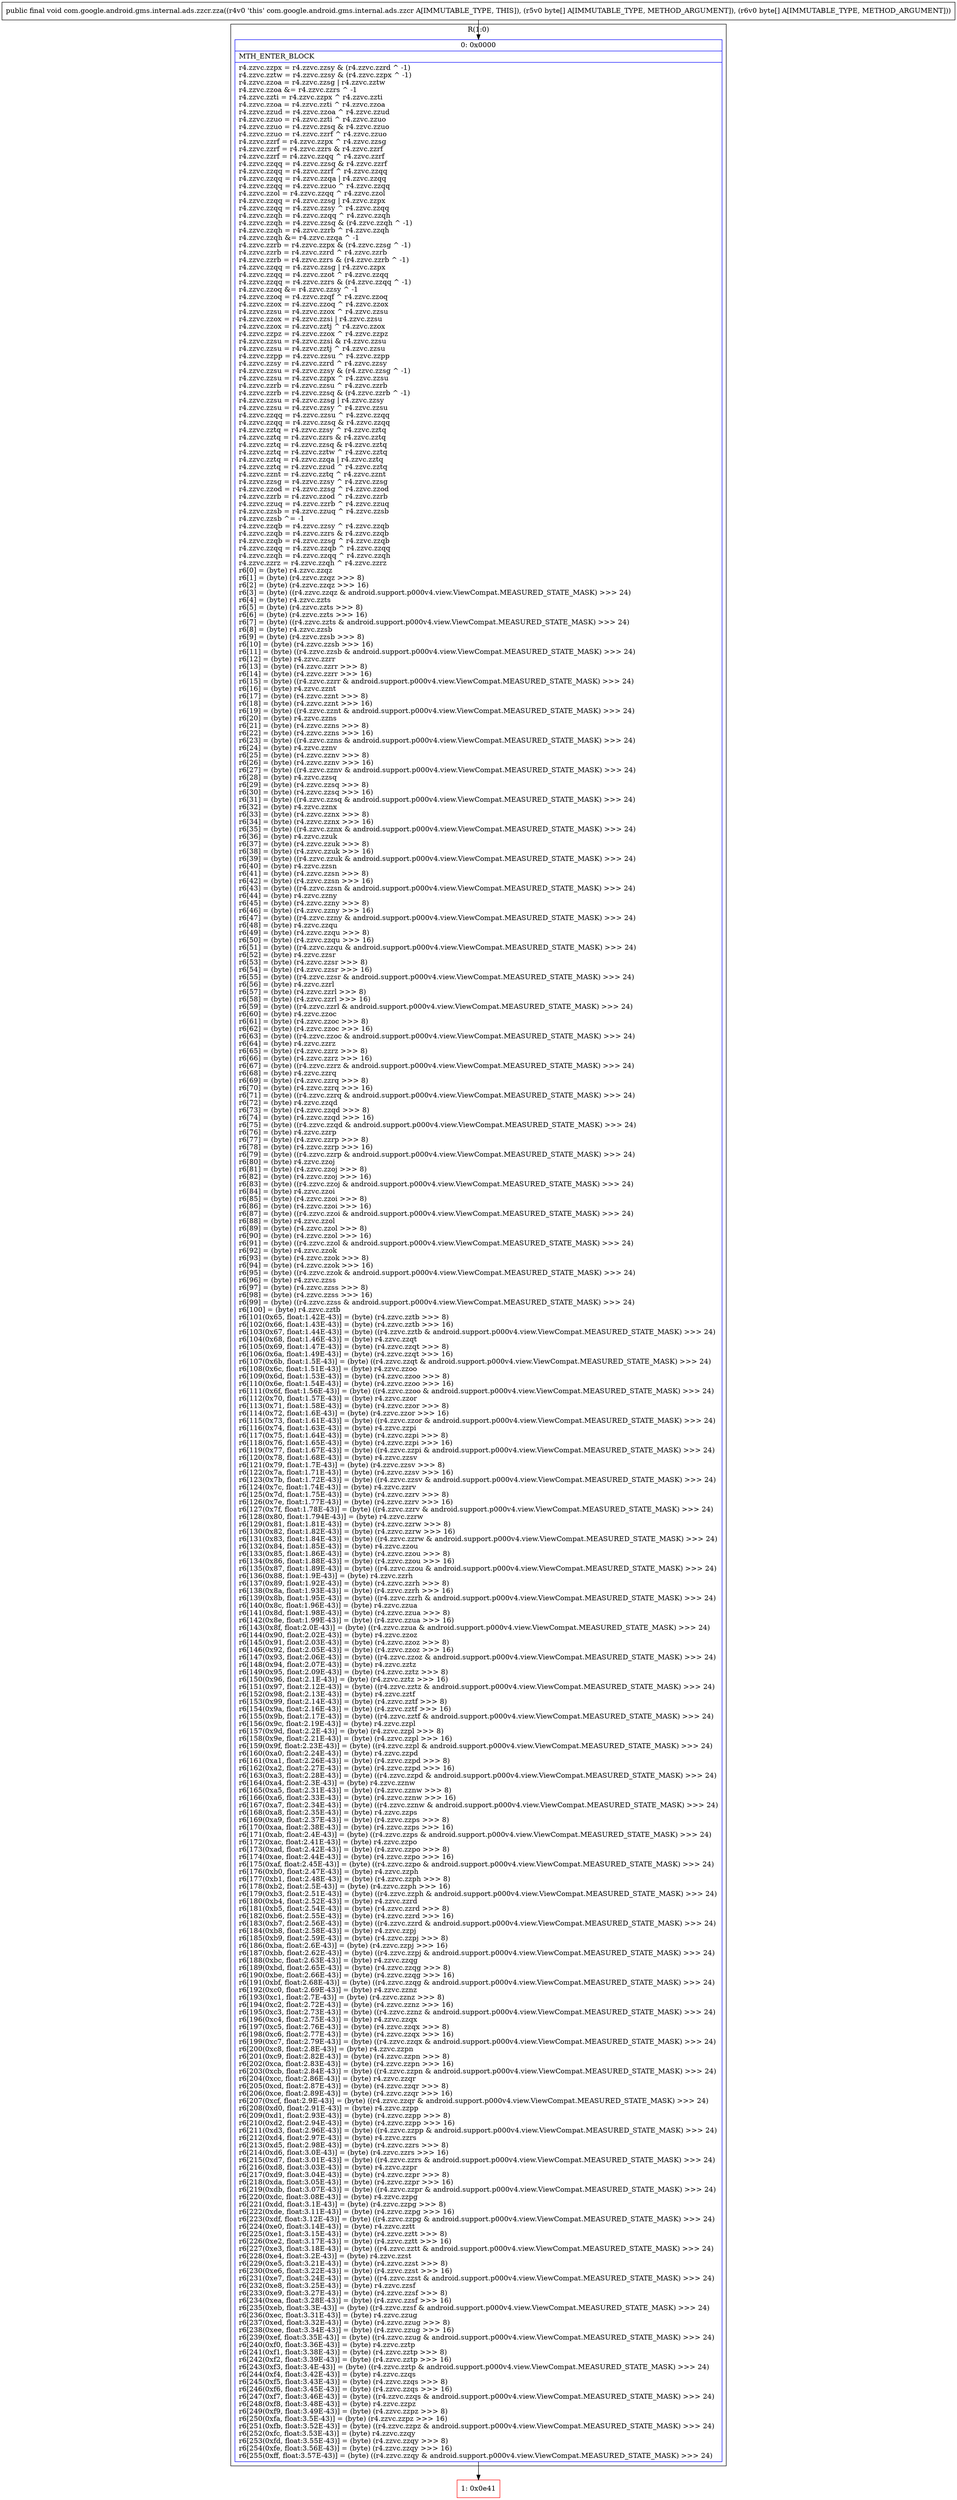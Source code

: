 digraph "CFG forcom.google.android.gms.internal.ads.zzcr.zza([B[B)V" {
subgraph cluster_Region_428920233 {
label = "R(1:0)";
node [shape=record,color=blue];
Node_0 [shape=record,label="{0\:\ 0x0000|MTH_ENTER_BLOCK\l|r4.zzvc.zzpx = r4.zzvc.zzsy & (r4.zzvc.zzrd ^ \-1)\lr4.zzvc.zztw = r4.zzvc.zzsy & (r4.zzvc.zzpx ^ \-1)\lr4.zzvc.zzoa = r4.zzvc.zzsg \| r4.zzvc.zztw\lr4.zzvc.zzoa &= r4.zzvc.zzrs ^ \-1\lr4.zzvc.zzti = r4.zzvc.zzpx ^ r4.zzvc.zzti\lr4.zzvc.zzoa = r4.zzvc.zzti ^ r4.zzvc.zzoa\lr4.zzvc.zzud = r4.zzvc.zzoa ^ r4.zzvc.zzud\lr4.zzvc.zzuo = r4.zzvc.zzti ^ r4.zzvc.zzuo\lr4.zzvc.zzuo = r4.zzvc.zzsq & r4.zzvc.zzuo\lr4.zzvc.zzuo = r4.zzvc.zzrf ^ r4.zzvc.zzuo\lr4.zzvc.zzrf = r4.zzvc.zzpx ^ r4.zzvc.zzsg\lr4.zzvc.zzrf = r4.zzvc.zzrs & r4.zzvc.zzrf\lr4.zzvc.zzrf = r4.zzvc.zzqq ^ r4.zzvc.zzrf\lr4.zzvc.zzqq = r4.zzvc.zzsq & r4.zzvc.zzrf\lr4.zzvc.zzqq = r4.zzvc.zzrf ^ r4.zzvc.zzqq\lr4.zzvc.zzqq = r4.zzvc.zzqa \| r4.zzvc.zzqq\lr4.zzvc.zzqq = r4.zzvc.zzuo ^ r4.zzvc.zzqq\lr4.zzvc.zzol = r4.zzvc.zzqq ^ r4.zzvc.zzol\lr4.zzvc.zzqq = r4.zzvc.zzsg \| r4.zzvc.zzpx\lr4.zzvc.zzqq = r4.zzvc.zzsy ^ r4.zzvc.zzqq\lr4.zzvc.zzqh = r4.zzvc.zzqq ^ r4.zzvc.zzqh\lr4.zzvc.zzqh = r4.zzvc.zzsq & (r4.zzvc.zzqh ^ \-1)\lr4.zzvc.zzqh = r4.zzvc.zzrb ^ r4.zzvc.zzqh\lr4.zzvc.zzqh &= r4.zzvc.zzqa ^ \-1\lr4.zzvc.zzrb = r4.zzvc.zzpx & (r4.zzvc.zzsg ^ \-1)\lr4.zzvc.zzrb = r4.zzvc.zzrd ^ r4.zzvc.zzrb\lr4.zzvc.zzrb = r4.zzvc.zzrs & (r4.zzvc.zzrb ^ \-1)\lr4.zzvc.zzqq = r4.zzvc.zzsg \| r4.zzvc.zzpx\lr4.zzvc.zzqq = r4.zzvc.zzot ^ r4.zzvc.zzqq\lr4.zzvc.zzqq = r4.zzvc.zzrs & (r4.zzvc.zzqq ^ \-1)\lr4.zzvc.zzoq &= r4.zzvc.zzsy ^ \-1\lr4.zzvc.zzoq = r4.zzvc.zzqf ^ r4.zzvc.zzoq\lr4.zzvc.zzox = r4.zzvc.zzoq ^ r4.zzvc.zzox\lr4.zzvc.zzsu = r4.zzvc.zzox ^ r4.zzvc.zzsu\lr4.zzvc.zzox = r4.zzvc.zzsi \| r4.zzvc.zzsu\lr4.zzvc.zzox = r4.zzvc.zztj ^ r4.zzvc.zzox\lr4.zzvc.zzpz = r4.zzvc.zzox ^ r4.zzvc.zzpz\lr4.zzvc.zzsu = r4.zzvc.zzsi & r4.zzvc.zzsu\lr4.zzvc.zzsu = r4.zzvc.zztj ^ r4.zzvc.zzsu\lr4.zzvc.zzpp = r4.zzvc.zzsu ^ r4.zzvc.zzpp\lr4.zzvc.zzsy = r4.zzvc.zzrd ^ r4.zzvc.zzsy\lr4.zzvc.zzsu = r4.zzvc.zzsy & (r4.zzvc.zzsg ^ \-1)\lr4.zzvc.zzsu = r4.zzvc.zzpx ^ r4.zzvc.zzsu\lr4.zzvc.zzrb = r4.zzvc.zzsu ^ r4.zzvc.zzrb\lr4.zzvc.zzrb = r4.zzvc.zzsq & (r4.zzvc.zzrb ^ \-1)\lr4.zzvc.zzsu = r4.zzvc.zzsg \| r4.zzvc.zzsy\lr4.zzvc.zzsu = r4.zzvc.zzsy ^ r4.zzvc.zzsu\lr4.zzvc.zzqq = r4.zzvc.zzsu ^ r4.zzvc.zzqq\lr4.zzvc.zzqq = r4.zzvc.zzsq & r4.zzvc.zzqq\lr4.zzvc.zztq = r4.zzvc.zzsy ^ r4.zzvc.zztq\lr4.zzvc.zztq = r4.zzvc.zzrs & r4.zzvc.zztq\lr4.zzvc.zztq = r4.zzvc.zzsq & r4.zzvc.zztq\lr4.zzvc.zztq = r4.zzvc.zztw ^ r4.zzvc.zztq\lr4.zzvc.zztq = r4.zzvc.zzqa \| r4.zzvc.zztq\lr4.zzvc.zztq = r4.zzvc.zzud ^ r4.zzvc.zztq\lr4.zzvc.zznt = r4.zzvc.zztq ^ r4.zzvc.zznt\lr4.zzvc.zzsg = r4.zzvc.zzsy ^ r4.zzvc.zzsg\lr4.zzvc.zzod = r4.zzvc.zzsg ^ r4.zzvc.zzod\lr4.zzvc.zzrb = r4.zzvc.zzod ^ r4.zzvc.zzrb\lr4.zzvc.zzuq = r4.zzvc.zzrb ^ r4.zzvc.zzuq\lr4.zzvc.zzsb = r4.zzvc.zzuq ^ r4.zzvc.zzsb\lr4.zzvc.zzsb ^= \-1\lr4.zzvc.zzqb = r4.zzvc.zzsy ^ r4.zzvc.zzqb\lr4.zzvc.zzqb = r4.zzvc.zzrs & r4.zzvc.zzqb\lr4.zzvc.zzqb = r4.zzvc.zzsg ^ r4.zzvc.zzqb\lr4.zzvc.zzqq = r4.zzvc.zzqb ^ r4.zzvc.zzqq\lr4.zzvc.zzqh = r4.zzvc.zzqq ^ r4.zzvc.zzqh\lr4.zzvc.zzrz = r4.zzvc.zzqh ^ r4.zzvc.zzrz\lr6[0] = (byte) r4.zzvc.zzqz\lr6[1] = (byte) (r4.zzvc.zzqz \>\>\> 8)\lr6[2] = (byte) (r4.zzvc.zzqz \>\>\> 16)\lr6[3] = (byte) ((r4.zzvc.zzqz & android.support.p000v4.view.ViewCompat.MEASURED_STATE_MASK) \>\>\> 24)\lr6[4] = (byte) r4.zzvc.zzts\lr6[5] = (byte) (r4.zzvc.zzts \>\>\> 8)\lr6[6] = (byte) (r4.zzvc.zzts \>\>\> 16)\lr6[7] = (byte) ((r4.zzvc.zzts & android.support.p000v4.view.ViewCompat.MEASURED_STATE_MASK) \>\>\> 24)\lr6[8] = (byte) r4.zzvc.zzsb\lr6[9] = (byte) (r4.zzvc.zzsb \>\>\> 8)\lr6[10] = (byte) (r4.zzvc.zzsb \>\>\> 16)\lr6[11] = (byte) ((r4.zzvc.zzsb & android.support.p000v4.view.ViewCompat.MEASURED_STATE_MASK) \>\>\> 24)\lr6[12] = (byte) r4.zzvc.zzrr\lr6[13] = (byte) (r4.zzvc.zzrr \>\>\> 8)\lr6[14] = (byte) (r4.zzvc.zzrr \>\>\> 16)\lr6[15] = (byte) ((r4.zzvc.zzrr & android.support.p000v4.view.ViewCompat.MEASURED_STATE_MASK) \>\>\> 24)\lr6[16] = (byte) r4.zzvc.zznt\lr6[17] = (byte) (r4.zzvc.zznt \>\>\> 8)\lr6[18] = (byte) (r4.zzvc.zznt \>\>\> 16)\lr6[19] = (byte) ((r4.zzvc.zznt & android.support.p000v4.view.ViewCompat.MEASURED_STATE_MASK) \>\>\> 24)\lr6[20] = (byte) r4.zzvc.zzns\lr6[21] = (byte) (r4.zzvc.zzns \>\>\> 8)\lr6[22] = (byte) (r4.zzvc.zzns \>\>\> 16)\lr6[23] = (byte) ((r4.zzvc.zzns & android.support.p000v4.view.ViewCompat.MEASURED_STATE_MASK) \>\>\> 24)\lr6[24] = (byte) r4.zzvc.zznv\lr6[25] = (byte) (r4.zzvc.zznv \>\>\> 8)\lr6[26] = (byte) (r4.zzvc.zznv \>\>\> 16)\lr6[27] = (byte) ((r4.zzvc.zznv & android.support.p000v4.view.ViewCompat.MEASURED_STATE_MASK) \>\>\> 24)\lr6[28] = (byte) r4.zzvc.zzsq\lr6[29] = (byte) (r4.zzvc.zzsq \>\>\> 8)\lr6[30] = (byte) (r4.zzvc.zzsq \>\>\> 16)\lr6[31] = (byte) ((r4.zzvc.zzsq & android.support.p000v4.view.ViewCompat.MEASURED_STATE_MASK) \>\>\> 24)\lr6[32] = (byte) r4.zzvc.zznx\lr6[33] = (byte) (r4.zzvc.zznx \>\>\> 8)\lr6[34] = (byte) (r4.zzvc.zznx \>\>\> 16)\lr6[35] = (byte) ((r4.zzvc.zznx & android.support.p000v4.view.ViewCompat.MEASURED_STATE_MASK) \>\>\> 24)\lr6[36] = (byte) r4.zzvc.zzuk\lr6[37] = (byte) (r4.zzvc.zzuk \>\>\> 8)\lr6[38] = (byte) (r4.zzvc.zzuk \>\>\> 16)\lr6[39] = (byte) ((r4.zzvc.zzuk & android.support.p000v4.view.ViewCompat.MEASURED_STATE_MASK) \>\>\> 24)\lr6[40] = (byte) r4.zzvc.zzsn\lr6[41] = (byte) (r4.zzvc.zzsn \>\>\> 8)\lr6[42] = (byte) (r4.zzvc.zzsn \>\>\> 16)\lr6[43] = (byte) ((r4.zzvc.zzsn & android.support.p000v4.view.ViewCompat.MEASURED_STATE_MASK) \>\>\> 24)\lr6[44] = (byte) r4.zzvc.zzny\lr6[45] = (byte) (r4.zzvc.zzny \>\>\> 8)\lr6[46] = (byte) (r4.zzvc.zzny \>\>\> 16)\lr6[47] = (byte) ((r4.zzvc.zzny & android.support.p000v4.view.ViewCompat.MEASURED_STATE_MASK) \>\>\> 24)\lr6[48] = (byte) r4.zzvc.zzqu\lr6[49] = (byte) (r4.zzvc.zzqu \>\>\> 8)\lr6[50] = (byte) (r4.zzvc.zzqu \>\>\> 16)\lr6[51] = (byte) ((r4.zzvc.zzqu & android.support.p000v4.view.ViewCompat.MEASURED_STATE_MASK) \>\>\> 24)\lr6[52] = (byte) r4.zzvc.zzsr\lr6[53] = (byte) (r4.zzvc.zzsr \>\>\> 8)\lr6[54] = (byte) (r4.zzvc.zzsr \>\>\> 16)\lr6[55] = (byte) ((r4.zzvc.zzsr & android.support.p000v4.view.ViewCompat.MEASURED_STATE_MASK) \>\>\> 24)\lr6[56] = (byte) r4.zzvc.zzrl\lr6[57] = (byte) (r4.zzvc.zzrl \>\>\> 8)\lr6[58] = (byte) (r4.zzvc.zzrl \>\>\> 16)\lr6[59] = (byte) ((r4.zzvc.zzrl & android.support.p000v4.view.ViewCompat.MEASURED_STATE_MASK) \>\>\> 24)\lr6[60] = (byte) r4.zzvc.zzoc\lr6[61] = (byte) (r4.zzvc.zzoc \>\>\> 8)\lr6[62] = (byte) (r4.zzvc.zzoc \>\>\> 16)\lr6[63] = (byte) ((r4.zzvc.zzoc & android.support.p000v4.view.ViewCompat.MEASURED_STATE_MASK) \>\>\> 24)\lr6[64] = (byte) r4.zzvc.zzrz\lr6[65] = (byte) (r4.zzvc.zzrz \>\>\> 8)\lr6[66] = (byte) (r4.zzvc.zzrz \>\>\> 16)\lr6[67] = (byte) ((r4.zzvc.zzrz & android.support.p000v4.view.ViewCompat.MEASURED_STATE_MASK) \>\>\> 24)\lr6[68] = (byte) r4.zzvc.zzrq\lr6[69] = (byte) (r4.zzvc.zzrq \>\>\> 8)\lr6[70] = (byte) (r4.zzvc.zzrq \>\>\> 16)\lr6[71] = (byte) ((r4.zzvc.zzrq & android.support.p000v4.view.ViewCompat.MEASURED_STATE_MASK) \>\>\> 24)\lr6[72] = (byte) r4.zzvc.zzqd\lr6[73] = (byte) (r4.zzvc.zzqd \>\>\> 8)\lr6[74] = (byte) (r4.zzvc.zzqd \>\>\> 16)\lr6[75] = (byte) ((r4.zzvc.zzqd & android.support.p000v4.view.ViewCompat.MEASURED_STATE_MASK) \>\>\> 24)\lr6[76] = (byte) r4.zzvc.zzrp\lr6[77] = (byte) (r4.zzvc.zzrp \>\>\> 8)\lr6[78] = (byte) (r4.zzvc.zzrp \>\>\> 16)\lr6[79] = (byte) ((r4.zzvc.zzrp & android.support.p000v4.view.ViewCompat.MEASURED_STATE_MASK) \>\>\> 24)\lr6[80] = (byte) r4.zzvc.zzoj\lr6[81] = (byte) (r4.zzvc.zzoj \>\>\> 8)\lr6[82] = (byte) (r4.zzvc.zzoj \>\>\> 16)\lr6[83] = (byte) ((r4.zzvc.zzoj & android.support.p000v4.view.ViewCompat.MEASURED_STATE_MASK) \>\>\> 24)\lr6[84] = (byte) r4.zzvc.zzoi\lr6[85] = (byte) (r4.zzvc.zzoi \>\>\> 8)\lr6[86] = (byte) (r4.zzvc.zzoi \>\>\> 16)\lr6[87] = (byte) ((r4.zzvc.zzoi & android.support.p000v4.view.ViewCompat.MEASURED_STATE_MASK) \>\>\> 24)\lr6[88] = (byte) r4.zzvc.zzol\lr6[89] = (byte) (r4.zzvc.zzol \>\>\> 8)\lr6[90] = (byte) (r4.zzvc.zzol \>\>\> 16)\lr6[91] = (byte) ((r4.zzvc.zzol & android.support.p000v4.view.ViewCompat.MEASURED_STATE_MASK) \>\>\> 24)\lr6[92] = (byte) r4.zzvc.zzok\lr6[93] = (byte) (r4.zzvc.zzok \>\>\> 8)\lr6[94] = (byte) (r4.zzvc.zzok \>\>\> 16)\lr6[95] = (byte) ((r4.zzvc.zzok & android.support.p000v4.view.ViewCompat.MEASURED_STATE_MASK) \>\>\> 24)\lr6[96] = (byte) r4.zzvc.zzss\lr6[97] = (byte) (r4.zzvc.zzss \>\>\> 8)\lr6[98] = (byte) (r4.zzvc.zzss \>\>\> 16)\lr6[99] = (byte) ((r4.zzvc.zzss & android.support.p000v4.view.ViewCompat.MEASURED_STATE_MASK) \>\>\> 24)\lr6[100] = (byte) r4.zzvc.zztb\lr6[101(0x65, float:1.42E\-43)] = (byte) (r4.zzvc.zztb \>\>\> 8)\lr6[102(0x66, float:1.43E\-43)] = (byte) (r4.zzvc.zztb \>\>\> 16)\lr6[103(0x67, float:1.44E\-43)] = (byte) ((r4.zzvc.zztb & android.support.p000v4.view.ViewCompat.MEASURED_STATE_MASK) \>\>\> 24)\lr6[104(0x68, float:1.46E\-43)] = (byte) r4.zzvc.zzqt\lr6[105(0x69, float:1.47E\-43)] = (byte) (r4.zzvc.zzqt \>\>\> 8)\lr6[106(0x6a, float:1.49E\-43)] = (byte) (r4.zzvc.zzqt \>\>\> 16)\lr6[107(0x6b, float:1.5E\-43)] = (byte) ((r4.zzvc.zzqt & android.support.p000v4.view.ViewCompat.MEASURED_STATE_MASK) \>\>\> 24)\lr6[108(0x6c, float:1.51E\-43)] = (byte) r4.zzvc.zzoo\lr6[109(0x6d, float:1.53E\-43)] = (byte) (r4.zzvc.zzoo \>\>\> 8)\lr6[110(0x6e, float:1.54E\-43)] = (byte) (r4.zzvc.zzoo \>\>\> 16)\lr6[111(0x6f, float:1.56E\-43)] = (byte) ((r4.zzvc.zzoo & android.support.p000v4.view.ViewCompat.MEASURED_STATE_MASK) \>\>\> 24)\lr6[112(0x70, float:1.57E\-43)] = (byte) r4.zzvc.zzor\lr6[113(0x71, float:1.58E\-43)] = (byte) (r4.zzvc.zzor \>\>\> 8)\lr6[114(0x72, float:1.6E\-43)] = (byte) (r4.zzvc.zzor \>\>\> 16)\lr6[115(0x73, float:1.61E\-43)] = (byte) ((r4.zzvc.zzor & android.support.p000v4.view.ViewCompat.MEASURED_STATE_MASK) \>\>\> 24)\lr6[116(0x74, float:1.63E\-43)] = (byte) r4.zzvc.zzpi\lr6[117(0x75, float:1.64E\-43)] = (byte) (r4.zzvc.zzpi \>\>\> 8)\lr6[118(0x76, float:1.65E\-43)] = (byte) (r4.zzvc.zzpi \>\>\> 16)\lr6[119(0x77, float:1.67E\-43)] = (byte) ((r4.zzvc.zzpi & android.support.p000v4.view.ViewCompat.MEASURED_STATE_MASK) \>\>\> 24)\lr6[120(0x78, float:1.68E\-43)] = (byte) r4.zzvc.zzsv\lr6[121(0x79, float:1.7E\-43)] = (byte) (r4.zzvc.zzsv \>\>\> 8)\lr6[122(0x7a, float:1.71E\-43)] = (byte) (r4.zzvc.zzsv \>\>\> 16)\lr6[123(0x7b, float:1.72E\-43)] = (byte) ((r4.zzvc.zzsv & android.support.p000v4.view.ViewCompat.MEASURED_STATE_MASK) \>\>\> 24)\lr6[124(0x7c, float:1.74E\-43)] = (byte) r4.zzvc.zzrv\lr6[125(0x7d, float:1.75E\-43)] = (byte) (r4.zzvc.zzrv \>\>\> 8)\lr6[126(0x7e, float:1.77E\-43)] = (byte) (r4.zzvc.zzrv \>\>\> 16)\lr6[127(0x7f, float:1.78E\-43)] = (byte) ((r4.zzvc.zzrv & android.support.p000v4.view.ViewCompat.MEASURED_STATE_MASK) \>\>\> 24)\lr6[128(0x80, float:1.794E\-43)] = (byte) r4.zzvc.zzrw\lr6[129(0x81, float:1.81E\-43)] = (byte) (r4.zzvc.zzrw \>\>\> 8)\lr6[130(0x82, float:1.82E\-43)] = (byte) (r4.zzvc.zzrw \>\>\> 16)\lr6[131(0x83, float:1.84E\-43)] = (byte) ((r4.zzvc.zzrw & android.support.p000v4.view.ViewCompat.MEASURED_STATE_MASK) \>\>\> 24)\lr6[132(0x84, float:1.85E\-43)] = (byte) r4.zzvc.zzou\lr6[133(0x85, float:1.86E\-43)] = (byte) (r4.zzvc.zzou \>\>\> 8)\lr6[134(0x86, float:1.88E\-43)] = (byte) (r4.zzvc.zzou \>\>\> 16)\lr6[135(0x87, float:1.89E\-43)] = (byte) ((r4.zzvc.zzou & android.support.p000v4.view.ViewCompat.MEASURED_STATE_MASK) \>\>\> 24)\lr6[136(0x88, float:1.9E\-43)] = (byte) r4.zzvc.zzrh\lr6[137(0x89, float:1.92E\-43)] = (byte) (r4.zzvc.zzrh \>\>\> 8)\lr6[138(0x8a, float:1.93E\-43)] = (byte) (r4.zzvc.zzrh \>\>\> 16)\lr6[139(0x8b, float:1.95E\-43)] = (byte) ((r4.zzvc.zzrh & android.support.p000v4.view.ViewCompat.MEASURED_STATE_MASK) \>\>\> 24)\lr6[140(0x8c, float:1.96E\-43)] = (byte) r4.zzvc.zzua\lr6[141(0x8d, float:1.98E\-43)] = (byte) (r4.zzvc.zzua \>\>\> 8)\lr6[142(0x8e, float:1.99E\-43)] = (byte) (r4.zzvc.zzua \>\>\> 16)\lr6[143(0x8f, float:2.0E\-43)] = (byte) ((r4.zzvc.zzua & android.support.p000v4.view.ViewCompat.MEASURED_STATE_MASK) \>\>\> 24)\lr6[144(0x90, float:2.02E\-43)] = (byte) r4.zzvc.zzoz\lr6[145(0x91, float:2.03E\-43)] = (byte) (r4.zzvc.zzoz \>\>\> 8)\lr6[146(0x92, float:2.05E\-43)] = (byte) (r4.zzvc.zzoz \>\>\> 16)\lr6[147(0x93, float:2.06E\-43)] = (byte) ((r4.zzvc.zzoz & android.support.p000v4.view.ViewCompat.MEASURED_STATE_MASK) \>\>\> 24)\lr6[148(0x94, float:2.07E\-43)] = (byte) r4.zzvc.zztz\lr6[149(0x95, float:2.09E\-43)] = (byte) (r4.zzvc.zztz \>\>\> 8)\lr6[150(0x96, float:2.1E\-43)] = (byte) (r4.zzvc.zztz \>\>\> 16)\lr6[151(0x97, float:2.12E\-43)] = (byte) ((r4.zzvc.zztz & android.support.p000v4.view.ViewCompat.MEASURED_STATE_MASK) \>\>\> 24)\lr6[152(0x98, float:2.13E\-43)] = (byte) r4.zzvc.zztf\lr6[153(0x99, float:2.14E\-43)] = (byte) (r4.zzvc.zztf \>\>\> 8)\lr6[154(0x9a, float:2.16E\-43)] = (byte) (r4.zzvc.zztf \>\>\> 16)\lr6[155(0x9b, float:2.17E\-43)] = (byte) ((r4.zzvc.zztf & android.support.p000v4.view.ViewCompat.MEASURED_STATE_MASK) \>\>\> 24)\lr6[156(0x9c, float:2.19E\-43)] = (byte) r4.zzvc.zzpl\lr6[157(0x9d, float:2.2E\-43)] = (byte) (r4.zzvc.zzpl \>\>\> 8)\lr6[158(0x9e, float:2.21E\-43)] = (byte) (r4.zzvc.zzpl \>\>\> 16)\lr6[159(0x9f, float:2.23E\-43)] = (byte) ((r4.zzvc.zzpl & android.support.p000v4.view.ViewCompat.MEASURED_STATE_MASK) \>\>\> 24)\lr6[160(0xa0, float:2.24E\-43)] = (byte) r4.zzvc.zzpd\lr6[161(0xa1, float:2.26E\-43)] = (byte) (r4.zzvc.zzpd \>\>\> 8)\lr6[162(0xa2, float:2.27E\-43)] = (byte) (r4.zzvc.zzpd \>\>\> 16)\lr6[163(0xa3, float:2.28E\-43)] = (byte) ((r4.zzvc.zzpd & android.support.p000v4.view.ViewCompat.MEASURED_STATE_MASK) \>\>\> 24)\lr6[164(0xa4, float:2.3E\-43)] = (byte) r4.zzvc.zznw\lr6[165(0xa5, float:2.31E\-43)] = (byte) (r4.zzvc.zznw \>\>\> 8)\lr6[166(0xa6, float:2.33E\-43)] = (byte) (r4.zzvc.zznw \>\>\> 16)\lr6[167(0xa7, float:2.34E\-43)] = (byte) ((r4.zzvc.zznw & android.support.p000v4.view.ViewCompat.MEASURED_STATE_MASK) \>\>\> 24)\lr6[168(0xa8, float:2.35E\-43)] = (byte) r4.zzvc.zzps\lr6[169(0xa9, float:2.37E\-43)] = (byte) (r4.zzvc.zzps \>\>\> 8)\lr6[170(0xaa, float:2.38E\-43)] = (byte) (r4.zzvc.zzps \>\>\> 16)\lr6[171(0xab, float:2.4E\-43)] = (byte) ((r4.zzvc.zzps & android.support.p000v4.view.ViewCompat.MEASURED_STATE_MASK) \>\>\> 24)\lr6[172(0xac, float:2.41E\-43)] = (byte) r4.zzvc.zzpo\lr6[173(0xad, float:2.42E\-43)] = (byte) (r4.zzvc.zzpo \>\>\> 8)\lr6[174(0xae, float:2.44E\-43)] = (byte) (r4.zzvc.zzpo \>\>\> 16)\lr6[175(0xaf, float:2.45E\-43)] = (byte) ((r4.zzvc.zzpo & android.support.p000v4.view.ViewCompat.MEASURED_STATE_MASK) \>\>\> 24)\lr6[176(0xb0, float:2.47E\-43)] = (byte) r4.zzvc.zzph\lr6[177(0xb1, float:2.48E\-43)] = (byte) (r4.zzvc.zzph \>\>\> 8)\lr6[178(0xb2, float:2.5E\-43)] = (byte) (r4.zzvc.zzph \>\>\> 16)\lr6[179(0xb3, float:2.51E\-43)] = (byte) ((r4.zzvc.zzph & android.support.p000v4.view.ViewCompat.MEASURED_STATE_MASK) \>\>\> 24)\lr6[180(0xb4, float:2.52E\-43)] = (byte) r4.zzvc.zzrd\lr6[181(0xb5, float:2.54E\-43)] = (byte) (r4.zzvc.zzrd \>\>\> 8)\lr6[182(0xb6, float:2.55E\-43)] = (byte) (r4.zzvc.zzrd \>\>\> 16)\lr6[183(0xb7, float:2.56E\-43)] = (byte) ((r4.zzvc.zzrd & android.support.p000v4.view.ViewCompat.MEASURED_STATE_MASK) \>\>\> 24)\lr6[184(0xb8, float:2.58E\-43)] = (byte) r4.zzvc.zzpj\lr6[185(0xb9, float:2.59E\-43)] = (byte) (r4.zzvc.zzpj \>\>\> 8)\lr6[186(0xba, float:2.6E\-43)] = (byte) (r4.zzvc.zzpj \>\>\> 16)\lr6[187(0xbb, float:2.62E\-43)] = (byte) ((r4.zzvc.zzpj & android.support.p000v4.view.ViewCompat.MEASURED_STATE_MASK) \>\>\> 24)\lr6[188(0xbc, float:2.63E\-43)] = (byte) r4.zzvc.zzqg\lr6[189(0xbd, float:2.65E\-43)] = (byte) (r4.zzvc.zzqg \>\>\> 8)\lr6[190(0xbe, float:2.66E\-43)] = (byte) (r4.zzvc.zzqg \>\>\> 16)\lr6[191(0xbf, float:2.68E\-43)] = (byte) ((r4.zzvc.zzqg & android.support.p000v4.view.ViewCompat.MEASURED_STATE_MASK) \>\>\> 24)\lr6[192(0xc0, float:2.69E\-43)] = (byte) r4.zzvc.zznz\lr6[193(0xc1, float:2.7E\-43)] = (byte) (r4.zzvc.zznz \>\>\> 8)\lr6[194(0xc2, float:2.72E\-43)] = (byte) (r4.zzvc.zznz \>\>\> 16)\lr6[195(0xc3, float:2.73E\-43)] = (byte) ((r4.zzvc.zznz & android.support.p000v4.view.ViewCompat.MEASURED_STATE_MASK) \>\>\> 24)\lr6[196(0xc4, float:2.75E\-43)] = (byte) r4.zzvc.zzqx\lr6[197(0xc5, float:2.76E\-43)] = (byte) (r4.zzvc.zzqx \>\>\> 8)\lr6[198(0xc6, float:2.77E\-43)] = (byte) (r4.zzvc.zzqx \>\>\> 16)\lr6[199(0xc7, float:2.79E\-43)] = (byte) ((r4.zzvc.zzqx & android.support.p000v4.view.ViewCompat.MEASURED_STATE_MASK) \>\>\> 24)\lr6[200(0xc8, float:2.8E\-43)] = (byte) r4.zzvc.zzpn\lr6[201(0xc9, float:2.82E\-43)] = (byte) (r4.zzvc.zzpn \>\>\> 8)\lr6[202(0xca, float:2.83E\-43)] = (byte) (r4.zzvc.zzpn \>\>\> 16)\lr6[203(0xcb, float:2.84E\-43)] = (byte) ((r4.zzvc.zzpn & android.support.p000v4.view.ViewCompat.MEASURED_STATE_MASK) \>\>\> 24)\lr6[204(0xcc, float:2.86E\-43)] = (byte) r4.zzvc.zzqr\lr6[205(0xcd, float:2.87E\-43)] = (byte) (r4.zzvc.zzqr \>\>\> 8)\lr6[206(0xce, float:2.89E\-43)] = (byte) (r4.zzvc.zzqr \>\>\> 16)\lr6[207(0xcf, float:2.9E\-43)] = (byte) ((r4.zzvc.zzqr & android.support.p000v4.view.ViewCompat.MEASURED_STATE_MASK) \>\>\> 24)\lr6[208(0xd0, float:2.91E\-43)] = (byte) r4.zzvc.zzpp\lr6[209(0xd1, float:2.93E\-43)] = (byte) (r4.zzvc.zzpp \>\>\> 8)\lr6[210(0xd2, float:2.94E\-43)] = (byte) (r4.zzvc.zzpp \>\>\> 16)\lr6[211(0xd3, float:2.96E\-43)] = (byte) ((r4.zzvc.zzpp & android.support.p000v4.view.ViewCompat.MEASURED_STATE_MASK) \>\>\> 24)\lr6[212(0xd4, float:2.97E\-43)] = (byte) r4.zzvc.zzrs\lr6[213(0xd5, float:2.98E\-43)] = (byte) (r4.zzvc.zzrs \>\>\> 8)\lr6[214(0xd6, float:3.0E\-43)] = (byte) (r4.zzvc.zzrs \>\>\> 16)\lr6[215(0xd7, float:3.01E\-43)] = (byte) ((r4.zzvc.zzrs & android.support.p000v4.view.ViewCompat.MEASURED_STATE_MASK) \>\>\> 24)\lr6[216(0xd8, float:3.03E\-43)] = (byte) r4.zzvc.zzpr\lr6[217(0xd9, float:3.04E\-43)] = (byte) (r4.zzvc.zzpr \>\>\> 8)\lr6[218(0xda, float:3.05E\-43)] = (byte) (r4.zzvc.zzpr \>\>\> 16)\lr6[219(0xdb, float:3.07E\-43)] = (byte) ((r4.zzvc.zzpr & android.support.p000v4.view.ViewCompat.MEASURED_STATE_MASK) \>\>\> 24)\lr6[220(0xdc, float:3.08E\-43)] = (byte) r4.zzvc.zzpg\lr6[221(0xdd, float:3.1E\-43)] = (byte) (r4.zzvc.zzpg \>\>\> 8)\lr6[222(0xde, float:3.11E\-43)] = (byte) (r4.zzvc.zzpg \>\>\> 16)\lr6[223(0xdf, float:3.12E\-43)] = (byte) ((r4.zzvc.zzpg & android.support.p000v4.view.ViewCompat.MEASURED_STATE_MASK) \>\>\> 24)\lr6[224(0xe0, float:3.14E\-43)] = (byte) r4.zzvc.zztt\lr6[225(0xe1, float:3.15E\-43)] = (byte) (r4.zzvc.zztt \>\>\> 8)\lr6[226(0xe2, float:3.17E\-43)] = (byte) (r4.zzvc.zztt \>\>\> 16)\lr6[227(0xe3, float:3.18E\-43)] = (byte) ((r4.zzvc.zztt & android.support.p000v4.view.ViewCompat.MEASURED_STATE_MASK) \>\>\> 24)\lr6[228(0xe4, float:3.2E\-43)] = (byte) r4.zzvc.zzst\lr6[229(0xe5, float:3.21E\-43)] = (byte) (r4.zzvc.zzst \>\>\> 8)\lr6[230(0xe6, float:3.22E\-43)] = (byte) (r4.zzvc.zzst \>\>\> 16)\lr6[231(0xe7, float:3.24E\-43)] = (byte) ((r4.zzvc.zzst & android.support.p000v4.view.ViewCompat.MEASURED_STATE_MASK) \>\>\> 24)\lr6[232(0xe8, float:3.25E\-43)] = (byte) r4.zzvc.zzsf\lr6[233(0xe9, float:3.27E\-43)] = (byte) (r4.zzvc.zzsf \>\>\> 8)\lr6[234(0xea, float:3.28E\-43)] = (byte) (r4.zzvc.zzsf \>\>\> 16)\lr6[235(0xeb, float:3.3E\-43)] = (byte) ((r4.zzvc.zzsf & android.support.p000v4.view.ViewCompat.MEASURED_STATE_MASK) \>\>\> 24)\lr6[236(0xec, float:3.31E\-43)] = (byte) r4.zzvc.zzug\lr6[237(0xed, float:3.32E\-43)] = (byte) (r4.zzvc.zzug \>\>\> 8)\lr6[238(0xee, float:3.34E\-43)] = (byte) (r4.zzvc.zzug \>\>\> 16)\lr6[239(0xef, float:3.35E\-43)] = (byte) ((r4.zzvc.zzug & android.support.p000v4.view.ViewCompat.MEASURED_STATE_MASK) \>\>\> 24)\lr6[240(0xf0, float:3.36E\-43)] = (byte) r4.zzvc.zztp\lr6[241(0xf1, float:3.38E\-43)] = (byte) (r4.zzvc.zztp \>\>\> 8)\lr6[242(0xf2, float:3.39E\-43)] = (byte) (r4.zzvc.zztp \>\>\> 16)\lr6[243(0xf3, float:3.4E\-43)] = (byte) ((r4.zzvc.zztp & android.support.p000v4.view.ViewCompat.MEASURED_STATE_MASK) \>\>\> 24)\lr6[244(0xf4, float:3.42E\-43)] = (byte) r4.zzvc.zzqs\lr6[245(0xf5, float:3.43E\-43)] = (byte) (r4.zzvc.zzqs \>\>\> 8)\lr6[246(0xf6, float:3.45E\-43)] = (byte) (r4.zzvc.zzqs \>\>\> 16)\lr6[247(0xf7, float:3.46E\-43)] = (byte) ((r4.zzvc.zzqs & android.support.p000v4.view.ViewCompat.MEASURED_STATE_MASK) \>\>\> 24)\lr6[248(0xf8, float:3.48E\-43)] = (byte) r4.zzvc.zzpz\lr6[249(0xf9, float:3.49E\-43)] = (byte) (r4.zzvc.zzpz \>\>\> 8)\lr6[250(0xfa, float:3.5E\-43)] = (byte) (r4.zzvc.zzpz \>\>\> 16)\lr6[251(0xfb, float:3.52E\-43)] = (byte) ((r4.zzvc.zzpz & android.support.p000v4.view.ViewCompat.MEASURED_STATE_MASK) \>\>\> 24)\lr6[252(0xfc, float:3.53E\-43)] = (byte) r4.zzvc.zzqy\lr6[253(0xfd, float:3.55E\-43)] = (byte) (r4.zzvc.zzqy \>\>\> 8)\lr6[254(0xfe, float:3.56E\-43)] = (byte) (r4.zzvc.zzqy \>\>\> 16)\lr6[255(0xff, float:3.57E\-43)] = (byte) ((r4.zzvc.zzqy & android.support.p000v4.view.ViewCompat.MEASURED_STATE_MASK) \>\>\> 24)\l}"];
}
Node_1 [shape=record,color=red,label="{1\:\ 0x0e41}"];
MethodNode[shape=record,label="{public final void com.google.android.gms.internal.ads.zzcr.zza((r4v0 'this' com.google.android.gms.internal.ads.zzcr A[IMMUTABLE_TYPE, THIS]), (r5v0 byte[] A[IMMUTABLE_TYPE, METHOD_ARGUMENT]), (r6v0 byte[] A[IMMUTABLE_TYPE, METHOD_ARGUMENT])) }"];
MethodNode -> Node_0;
Node_0 -> Node_1;
}

